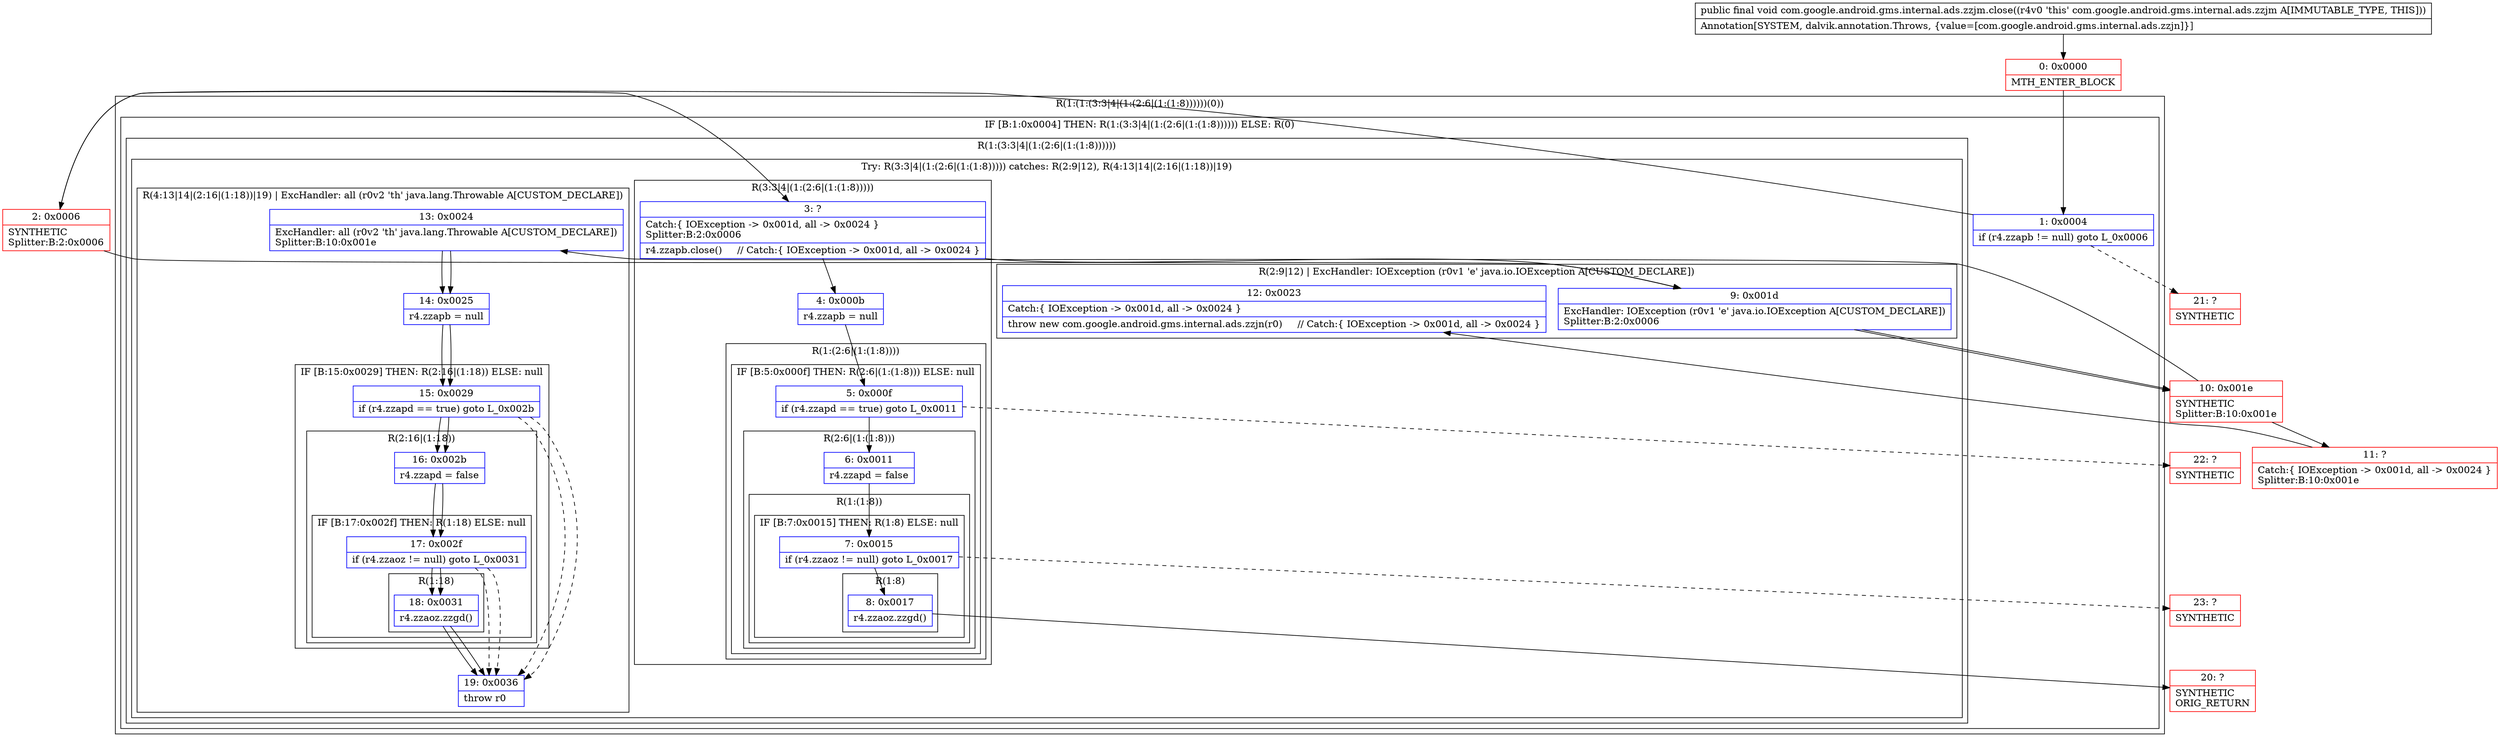 digraph "CFG forcom.google.android.gms.internal.ads.zzjm.close()V" {
subgraph cluster_Region_2119682810 {
label = "R(1:(1:(3:3|4|(1:(2:6|(1:(1:8))))))(0))";
node [shape=record,color=blue];
subgraph cluster_IfRegion_97900393 {
label = "IF [B:1:0x0004] THEN: R(1:(3:3|4|(1:(2:6|(1:(1:8)))))) ELSE: R(0)";
node [shape=record,color=blue];
Node_1 [shape=record,label="{1\:\ 0x0004|if (r4.zzapb != null) goto L_0x0006\l}"];
subgraph cluster_Region_765136310 {
label = "R(1:(3:3|4|(1:(2:6|(1:(1:8))))))";
node [shape=record,color=blue];
subgraph cluster_TryCatchRegion_1218845002 {
label = "Try: R(3:3|4|(1:(2:6|(1:(1:8))))) catches: R(2:9|12), R(4:13|14|(2:16|(1:18))|19)";
node [shape=record,color=blue];
subgraph cluster_Region_149293758 {
label = "R(3:3|4|(1:(2:6|(1:(1:8)))))";
node [shape=record,color=blue];
Node_3 [shape=record,label="{3\:\ ?|Catch:\{ IOException \-\> 0x001d, all \-\> 0x0024 \}\lSplitter:B:2:0x0006\l|r4.zzapb.close()     \/\/ Catch:\{ IOException \-\> 0x001d, all \-\> 0x0024 \}\l}"];
Node_4 [shape=record,label="{4\:\ 0x000b|r4.zzapb = null\l}"];
subgraph cluster_Region_597949012 {
label = "R(1:(2:6|(1:(1:8))))";
node [shape=record,color=blue];
subgraph cluster_IfRegion_1444984107 {
label = "IF [B:5:0x000f] THEN: R(2:6|(1:(1:8))) ELSE: null";
node [shape=record,color=blue];
Node_5 [shape=record,label="{5\:\ 0x000f|if (r4.zzapd == true) goto L_0x0011\l}"];
subgraph cluster_Region_775199468 {
label = "R(2:6|(1:(1:8)))";
node [shape=record,color=blue];
Node_6 [shape=record,label="{6\:\ 0x0011|r4.zzapd = false\l}"];
subgraph cluster_Region_381671022 {
label = "R(1:(1:8))";
node [shape=record,color=blue];
subgraph cluster_IfRegion_720568247 {
label = "IF [B:7:0x0015] THEN: R(1:8) ELSE: null";
node [shape=record,color=blue];
Node_7 [shape=record,label="{7\:\ 0x0015|if (r4.zzaoz != null) goto L_0x0017\l}"];
subgraph cluster_Region_2032705071 {
label = "R(1:8)";
node [shape=record,color=blue];
Node_8 [shape=record,label="{8\:\ 0x0017|r4.zzaoz.zzgd()\l}"];
}
}
}
}
}
}
}
subgraph cluster_Region_1933674524 {
label = "R(2:9|12) | ExcHandler: IOException (r0v1 'e' java.io.IOException A[CUSTOM_DECLARE])\l";
node [shape=record,color=blue];
Node_9 [shape=record,label="{9\:\ 0x001d|ExcHandler: IOException (r0v1 'e' java.io.IOException A[CUSTOM_DECLARE])\lSplitter:B:2:0x0006\l}"];
Node_12 [shape=record,label="{12\:\ 0x0023|Catch:\{ IOException \-\> 0x001d, all \-\> 0x0024 \}\l|throw new com.google.android.gms.internal.ads.zzjn(r0)     \/\/ Catch:\{ IOException \-\> 0x001d, all \-\> 0x0024 \}\l}"];
}
subgraph cluster_Region_463813820 {
label = "R(4:13|14|(2:16|(1:18))|19) | ExcHandler: all (r0v2 'th' java.lang.Throwable A[CUSTOM_DECLARE])\l";
node [shape=record,color=blue];
Node_13 [shape=record,label="{13\:\ 0x0024|ExcHandler: all (r0v2 'th' java.lang.Throwable A[CUSTOM_DECLARE])\lSplitter:B:10:0x001e\l}"];
Node_14 [shape=record,label="{14\:\ 0x0025|r4.zzapb = null\l}"];
subgraph cluster_IfRegion_639072056 {
label = "IF [B:15:0x0029] THEN: R(2:16|(1:18)) ELSE: null";
node [shape=record,color=blue];
Node_15 [shape=record,label="{15\:\ 0x0029|if (r4.zzapd == true) goto L_0x002b\l}"];
subgraph cluster_Region_468933683 {
label = "R(2:16|(1:18))";
node [shape=record,color=blue];
Node_16 [shape=record,label="{16\:\ 0x002b|r4.zzapd = false\l}"];
subgraph cluster_IfRegion_1678583353 {
label = "IF [B:17:0x002f] THEN: R(1:18) ELSE: null";
node [shape=record,color=blue];
Node_17 [shape=record,label="{17\:\ 0x002f|if (r4.zzaoz != null) goto L_0x0031\l}"];
subgraph cluster_Region_1451210456 {
label = "R(1:18)";
node [shape=record,color=blue];
Node_18 [shape=record,label="{18\:\ 0x0031|r4.zzaoz.zzgd()\l}"];
}
}
}
}
Node_19 [shape=record,label="{19\:\ 0x0036|throw r0\l}"];
}
}
}
subgraph cluster_Region_1271702936 {
label = "R(0)";
node [shape=record,color=blue];
}
}
}
subgraph cluster_Region_1933674524 {
label = "R(2:9|12) | ExcHandler: IOException (r0v1 'e' java.io.IOException A[CUSTOM_DECLARE])\l";
node [shape=record,color=blue];
Node_9 [shape=record,label="{9\:\ 0x001d|ExcHandler: IOException (r0v1 'e' java.io.IOException A[CUSTOM_DECLARE])\lSplitter:B:2:0x0006\l}"];
Node_12 [shape=record,label="{12\:\ 0x0023|Catch:\{ IOException \-\> 0x001d, all \-\> 0x0024 \}\l|throw new com.google.android.gms.internal.ads.zzjn(r0)     \/\/ Catch:\{ IOException \-\> 0x001d, all \-\> 0x0024 \}\l}"];
}
subgraph cluster_Region_463813820 {
label = "R(4:13|14|(2:16|(1:18))|19) | ExcHandler: all (r0v2 'th' java.lang.Throwable A[CUSTOM_DECLARE])\l";
node [shape=record,color=blue];
Node_13 [shape=record,label="{13\:\ 0x0024|ExcHandler: all (r0v2 'th' java.lang.Throwable A[CUSTOM_DECLARE])\lSplitter:B:10:0x001e\l}"];
Node_14 [shape=record,label="{14\:\ 0x0025|r4.zzapb = null\l}"];
subgraph cluster_IfRegion_639072056 {
label = "IF [B:15:0x0029] THEN: R(2:16|(1:18)) ELSE: null";
node [shape=record,color=blue];
Node_15 [shape=record,label="{15\:\ 0x0029|if (r4.zzapd == true) goto L_0x002b\l}"];
subgraph cluster_Region_468933683 {
label = "R(2:16|(1:18))";
node [shape=record,color=blue];
Node_16 [shape=record,label="{16\:\ 0x002b|r4.zzapd = false\l}"];
subgraph cluster_IfRegion_1678583353 {
label = "IF [B:17:0x002f] THEN: R(1:18) ELSE: null";
node [shape=record,color=blue];
Node_17 [shape=record,label="{17\:\ 0x002f|if (r4.zzaoz != null) goto L_0x0031\l}"];
subgraph cluster_Region_1451210456 {
label = "R(1:18)";
node [shape=record,color=blue];
Node_18 [shape=record,label="{18\:\ 0x0031|r4.zzaoz.zzgd()\l}"];
}
}
}
}
Node_19 [shape=record,label="{19\:\ 0x0036|throw r0\l}"];
}
Node_0 [shape=record,color=red,label="{0\:\ 0x0000|MTH_ENTER_BLOCK\l}"];
Node_2 [shape=record,color=red,label="{2\:\ 0x0006|SYNTHETIC\lSplitter:B:2:0x0006\l}"];
Node_10 [shape=record,color=red,label="{10\:\ 0x001e|SYNTHETIC\lSplitter:B:10:0x001e\l}"];
Node_11 [shape=record,color=red,label="{11\:\ ?|Catch:\{ IOException \-\> 0x001d, all \-\> 0x0024 \}\lSplitter:B:10:0x001e\l}"];
Node_20 [shape=record,color=red,label="{20\:\ ?|SYNTHETIC\lORIG_RETURN\l}"];
Node_21 [shape=record,color=red,label="{21\:\ ?|SYNTHETIC\l}"];
Node_22 [shape=record,color=red,label="{22\:\ ?|SYNTHETIC\l}"];
Node_23 [shape=record,color=red,label="{23\:\ ?|SYNTHETIC\l}"];
MethodNode[shape=record,label="{public final void com.google.android.gms.internal.ads.zzjm.close((r4v0 'this' com.google.android.gms.internal.ads.zzjm A[IMMUTABLE_TYPE, THIS]))  | Annotation[SYSTEM, dalvik.annotation.Throws, \{value=[com.google.android.gms.internal.ads.zzjn]\}]\l}"];
MethodNode -> Node_0;
Node_1 -> Node_2;
Node_1 -> Node_21[style=dashed];
Node_3 -> Node_4;
Node_3 -> Node_9;
Node_4 -> Node_5;
Node_5 -> Node_6;
Node_5 -> Node_22[style=dashed];
Node_6 -> Node_7;
Node_7 -> Node_8;
Node_7 -> Node_23[style=dashed];
Node_8 -> Node_20;
Node_9 -> Node_10;
Node_13 -> Node_14;
Node_14 -> Node_15;
Node_15 -> Node_16;
Node_15 -> Node_19[style=dashed];
Node_16 -> Node_17;
Node_17 -> Node_18;
Node_17 -> Node_19[style=dashed];
Node_18 -> Node_19;
Node_9 -> Node_10;
Node_13 -> Node_14;
Node_14 -> Node_15;
Node_15 -> Node_16;
Node_15 -> Node_19[style=dashed];
Node_16 -> Node_17;
Node_17 -> Node_18;
Node_17 -> Node_19[style=dashed];
Node_18 -> Node_19;
Node_0 -> Node_1;
Node_2 -> Node_3;
Node_2 -> Node_9;
Node_10 -> Node_11;
Node_10 -> Node_13;
Node_11 -> Node_12;
}

